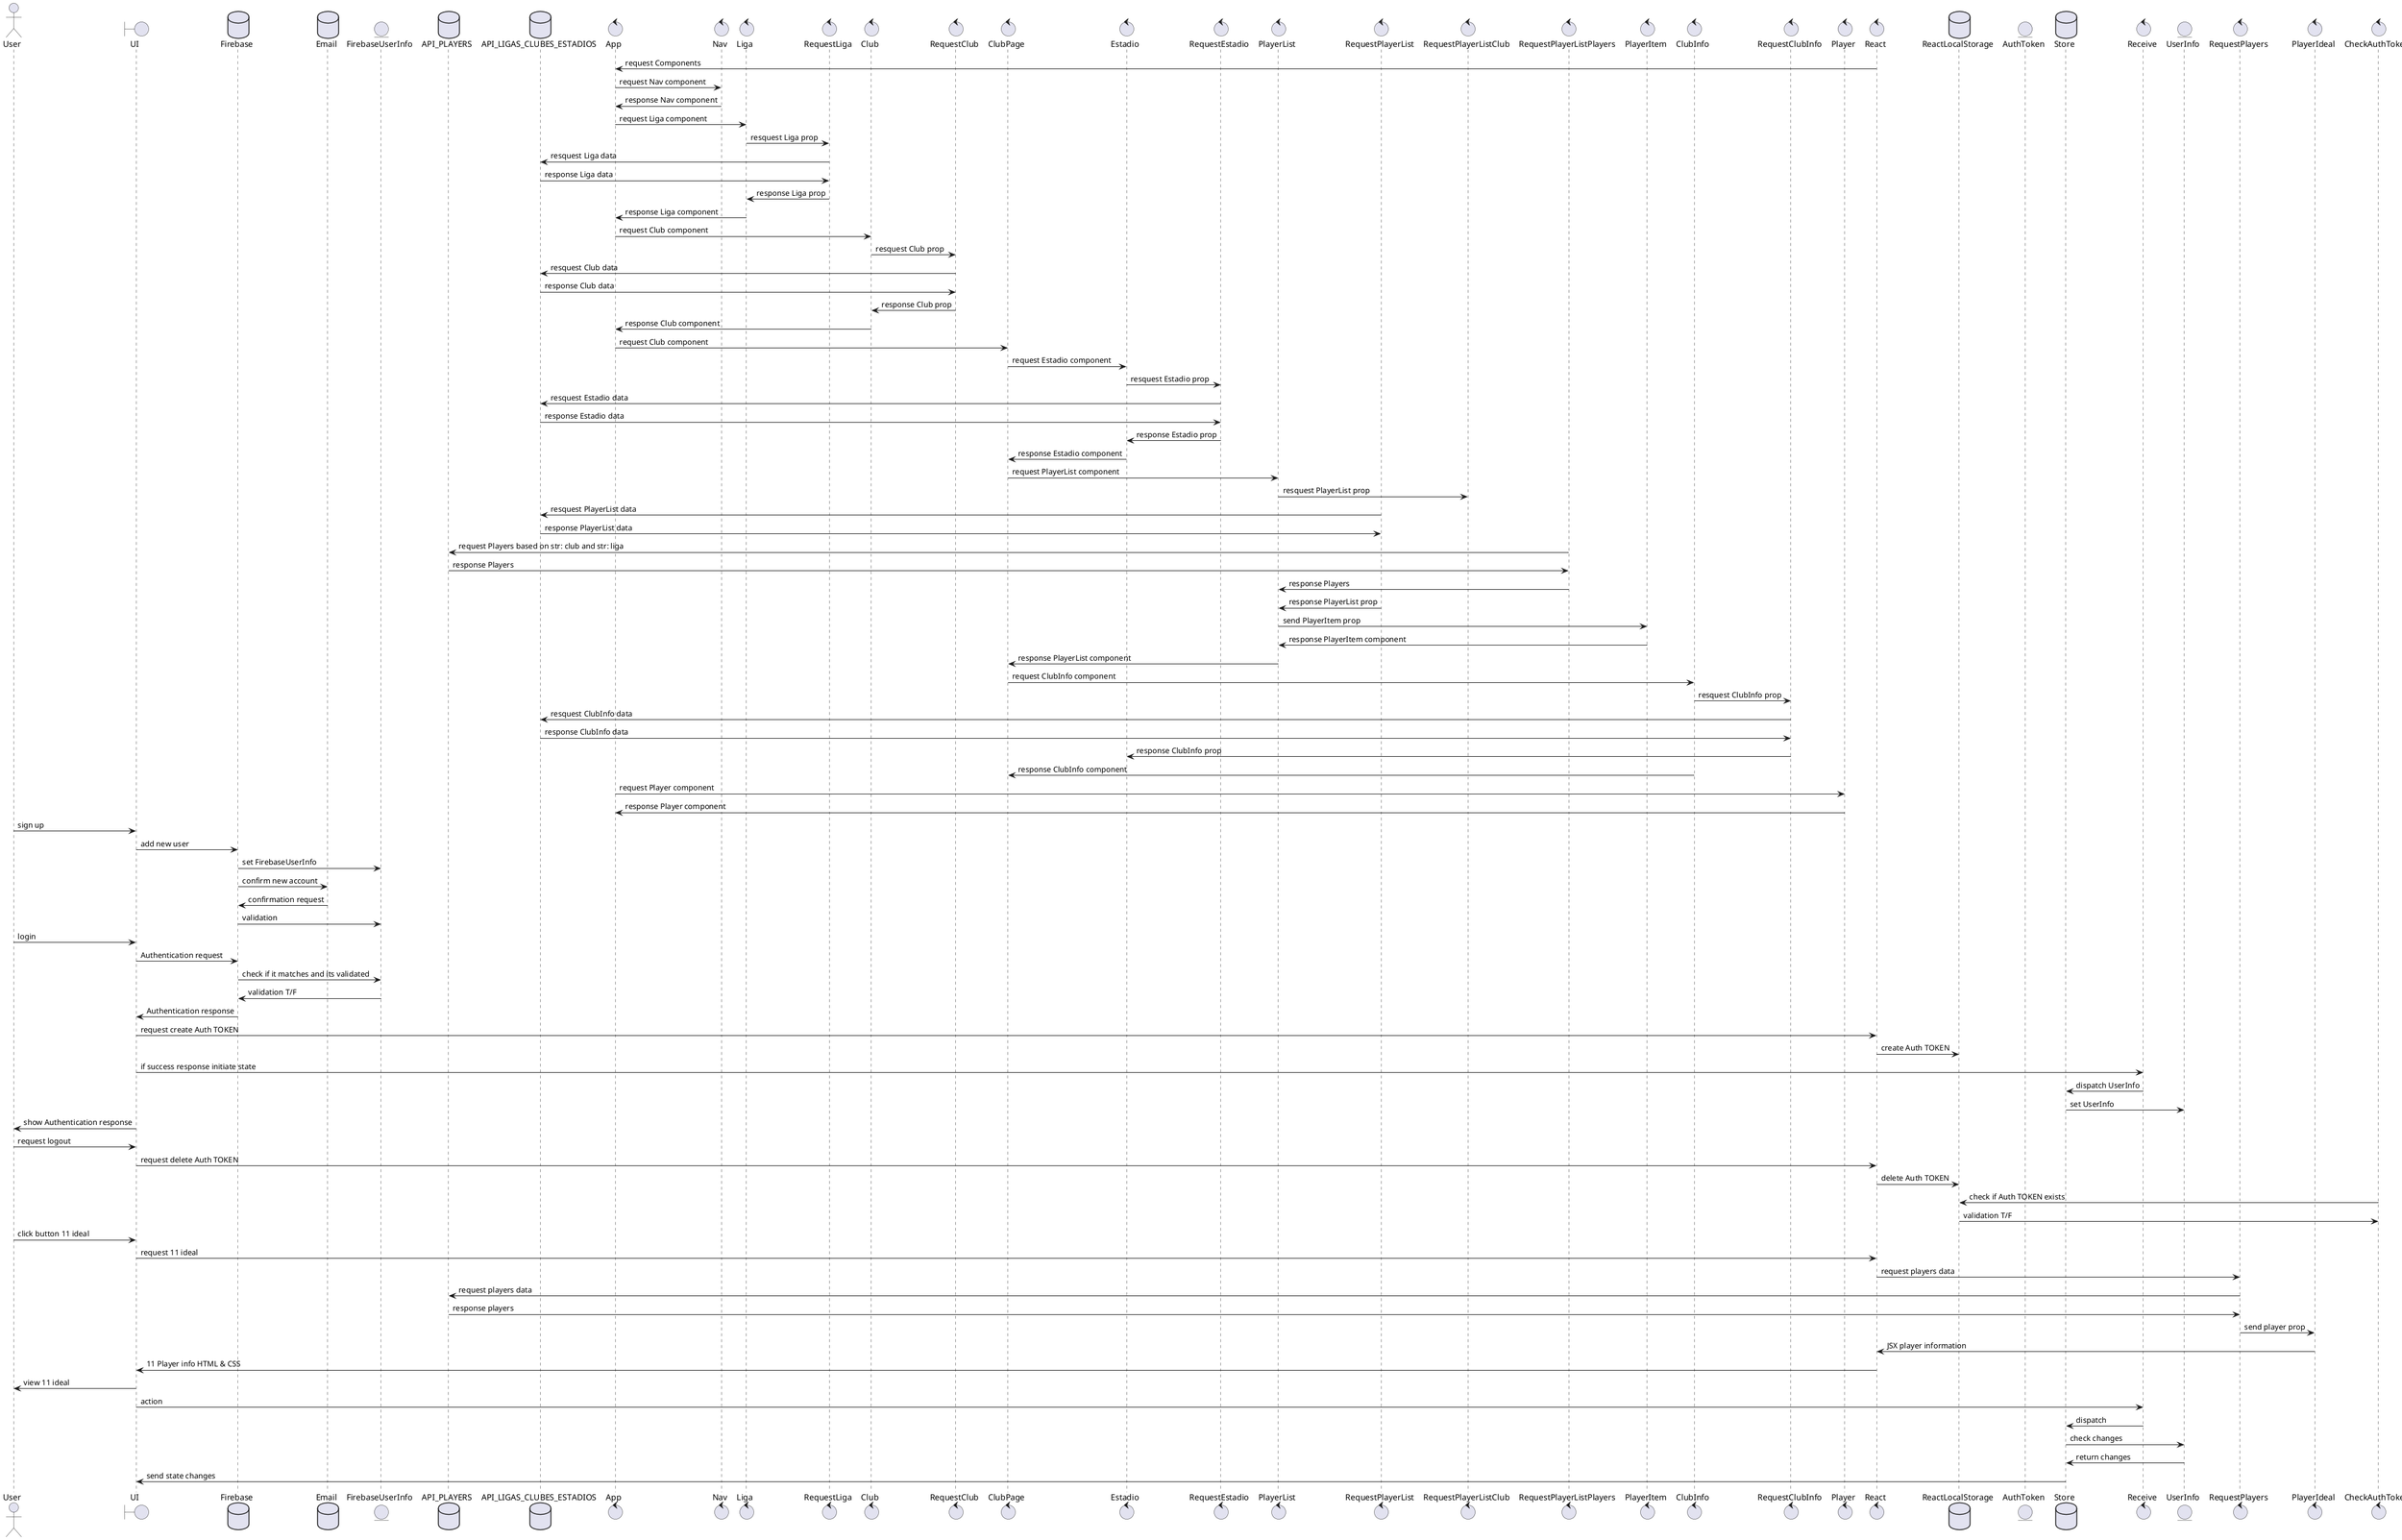 @startuml
actor User
boundary UI

' Firebase
database Firebase
database Email
entity FirebaseUserInfo

' APIs
database API_PLAYERS
database API_LIGAS_CLUBES_ESTADIOS

' componnets
control App
control Nav
control Liga
control RequestLiga
control Club
control RequestClub
control ClubPage
control Estadio
control RequestEstadio
control PlayerList
control RequestPlayerList
control RequestPlayerListClub
control RequestPlayerListPlayers
control PlayerItem
control ClubInfo
control RequestClubInfo
control Player


' react + auth
control React
database ReactLocalStorage
entity AuthToken

' store
database Store
control Receive
entity UserInfo

' 11 ideal
control RequestPlayers
control PlayerIdeal

' Auth Token
control CheckAuthToken

' ReactDOM
React -> App: request Components
' Nav
App -> Nav: request Nav component
Nav -> App: response Nav component
' Liga (pagina inicial)
App -> Liga: request Liga component
Liga -> RequestLiga: resquest Liga prop
RequestLiga -> API_LIGAS_CLUBES_ESTADIOS: resquest Liga data
API_LIGAS_CLUBES_ESTADIOS -> RequestLiga: response Liga data
RequestLiga -> Liga: response Liga prop
Liga -> App: response Liga component
' Club (route -> clicar numa Liga)
App -> Club: request Club component
Club -> RequestClub: resquest Club prop
RequestClub -> API_LIGAS_CLUBES_ESTADIOS: resquest Club data
API_LIGAS_CLUBES_ESTADIOS -> RequestClub: response Club data
RequestClub -> Club: response Club prop
Club -> App: response Club component
' ClubPage (route -> clicar numa clube)
App -> ClubPage: request Club component
ClubPage -> Estadio: request Estadio component
Estadio -> RequestEstadio: resquest Estadio prop
RequestEstadio -> API_LIGAS_CLUBES_ESTADIOS: resquest Estadio data
API_LIGAS_CLUBES_ESTADIOS -> RequestEstadio: response Estadio data
RequestEstadio -> Estadio: response Estadio prop
Estadio -> ClubPage: response Estadio component
ClubPage -> PlayerList: request PlayerList component
PlayerList -> RequestPlayerListClub: resquest PlayerList prop
RequestPlayerList -> API_LIGAS_CLUBES_ESTADIOS: resquest PlayerList data
API_LIGAS_CLUBES_ESTADIOS -> RequestPlayerList: response PlayerList data
' club e sabemos a sua liga
' pesquisa na outra API de todos os jogadores desse clube a jogar nessa Liga url=?club=${club}&liga=${liga} include apenas jogadores
RequestPlayerListPlayers -> API_PLAYERS: request Players based on str: club and str: liga
API_PLAYERS -> RequestPlayerListPlayers: response Players
RequestPlayerListPlayers -> PlayerList: response Players
RequestPlayerList -> PlayerList: response PlayerList prop
PlayerList -> PlayerItem: send PlayerItem prop
PlayerItem -> PlayerList: response PlayerItem component
PlayerList -> ClubPage: response PlayerList component
ClubPage -> ClubInfo: request ClubInfo component
ClubInfo -> RequestClubInfo: resquest ClubInfo prop
RequestClubInfo -> API_LIGAS_CLUBES_ESTADIOS: resquest ClubInfo data
API_LIGAS_CLUBES_ESTADIOS -> RequestClubInfo: response ClubInfo data
RequestClubInfo -> Estadio: response ClubInfo prop
ClubInfo -> ClubPage: response ClubInfo component
' Player (route -> clicar numa jogador de um clube)
App -> Player: request Player component
Player -> App: response Player component

' Firebase relationship
' sign up
User -> UI: sign up
UI -> Firebase: add new user
Firebase -> FirebaseUserInfo: set FirebaseUserInfo

' check account
Firebase -> Email: confirm new account
Email -> Firebase: confirmation request
Firebase -> FirebaseUserInfo: validation

' login
User -> UI: login
UI -> Firebase: Authentication request
Firebase -> FirebaseUserInfo: check if it matches and its validated
FirebaseUserInfo -> Firebase: validation T/F
Firebase -> UI: Authentication response
UI -> React: request create Auth TOKEN
React -> ReactLocalStorage: create Auth TOKEN
UI -> Receive: if success response initiate state
Receive -> Store: dispatch UserInfo
Store -> UserInfo: set UserInfo
UI -> User: show Authentication response

' logout
User -> UI: request logout
UI -> React: request delete Auth TOKEN
React -> ReactLocalStorage: delete Auth TOKEN

' cheack if Auth TOKEN exists when entering web app
CheckAuthToken -> ReactLocalStorage: check if Auth TOKEN exists
ReactLocalStorage -> CheckAuthToken: validation T/F

'11 ideal (button only visible while logged)
User -> UI: click button 11 ideal
UI -> React: request 11 ideal
React -> RequestPlayers: request players data
' the request is based on rating or performance from many leagues (German, Portugal, Spain, Italy)
RequestPlayers -> API_PLAYERS: request players data
API_PLAYERS -> RequestPlayers: response players
RequestPlayers -> PlayerIdeal: send player prop
PlayerIdeal -> React: JSX player information
React -> UI: 11 Player info HTML & CSS
UI -> User: view 11 ideal

' redux relationship
UI -> Receive: action
Receive -> Store: dispatch
Store -> UserInfo: check changes
UserInfo -> Store: return changes 
Store -> UI: send state changes

@enduml